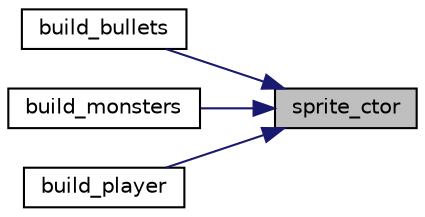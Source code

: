digraph "sprite_ctor"
{
 // LATEX_PDF_SIZE
  edge [fontname="Helvetica",fontsize="10",labelfontname="Helvetica",labelfontsize="10"];
  node [fontname="Helvetica",fontsize="10",shape=record];
  rankdir="RL";
  Node1 [label="sprite_ctor",height=0.2,width=0.4,color="black", fillcolor="grey75", style="filled", fontcolor="black",tooltip=" "];
  Node1 -> Node2 [dir="back",color="midnightblue",fontsize="10",style="solid",fontname="Helvetica"];
  Node2 [label="build_bullets",height=0.2,width=0.4,color="black", fillcolor="white", style="filled",URL="$elements_8c.html#a8b670142d98d947f2eae9d351d71f6bd",tooltip=" "];
  Node1 -> Node3 [dir="back",color="midnightblue",fontsize="10",style="solid",fontname="Helvetica"];
  Node3 [label="build_monsters",height=0.2,width=0.4,color="black", fillcolor="white", style="filled",URL="$elements_8c.html#ae0318f96509ae8c442de6c03cce8acd4",tooltip=" "];
  Node1 -> Node4 [dir="back",color="midnightblue",fontsize="10",style="solid",fontname="Helvetica"];
  Node4 [label="build_player",height=0.2,width=0.4,color="black", fillcolor="white", style="filled",URL="$elements_8c.html#aed776ff8325698f693955f8717977438",tooltip=" "];
}
